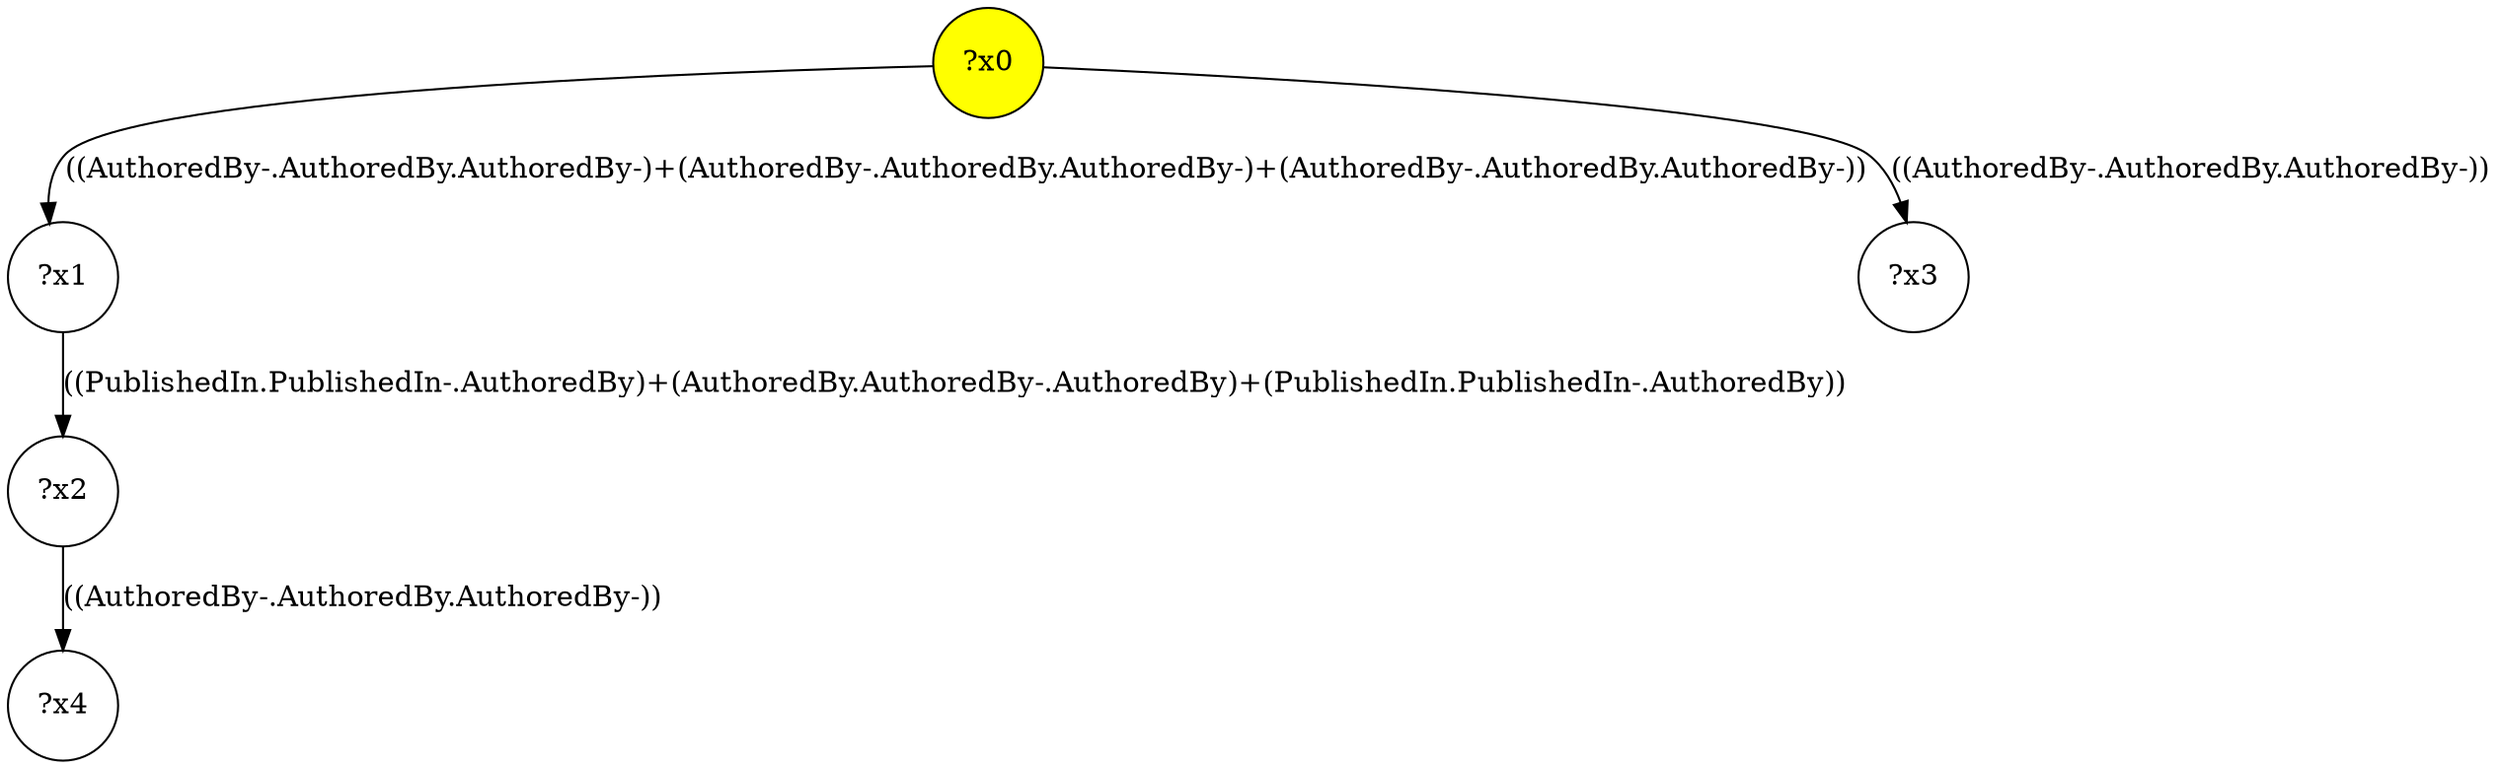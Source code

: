 digraph g {
	x0 [fillcolor="yellow", style="filled," shape=circle, label="?x0"];
	x1 [shape=circle, label="?x1"];
	x0 -> x1 [label="((AuthoredBy-.AuthoredBy.AuthoredBy-)+(AuthoredBy-.AuthoredBy.AuthoredBy-)+(AuthoredBy-.AuthoredBy.AuthoredBy-))"];
	x2 [shape=circle, label="?x2"];
	x1 -> x2 [label="((PublishedIn.PublishedIn-.AuthoredBy)+(AuthoredBy.AuthoredBy-.AuthoredBy)+(PublishedIn.PublishedIn-.AuthoredBy))"];
	x3 [shape=circle, label="?x3"];
	x0 -> x3 [label="((AuthoredBy-.AuthoredBy.AuthoredBy-))"];
	x4 [shape=circle, label="?x4"];
	x2 -> x4 [label="((AuthoredBy-.AuthoredBy.AuthoredBy-))"];
}
